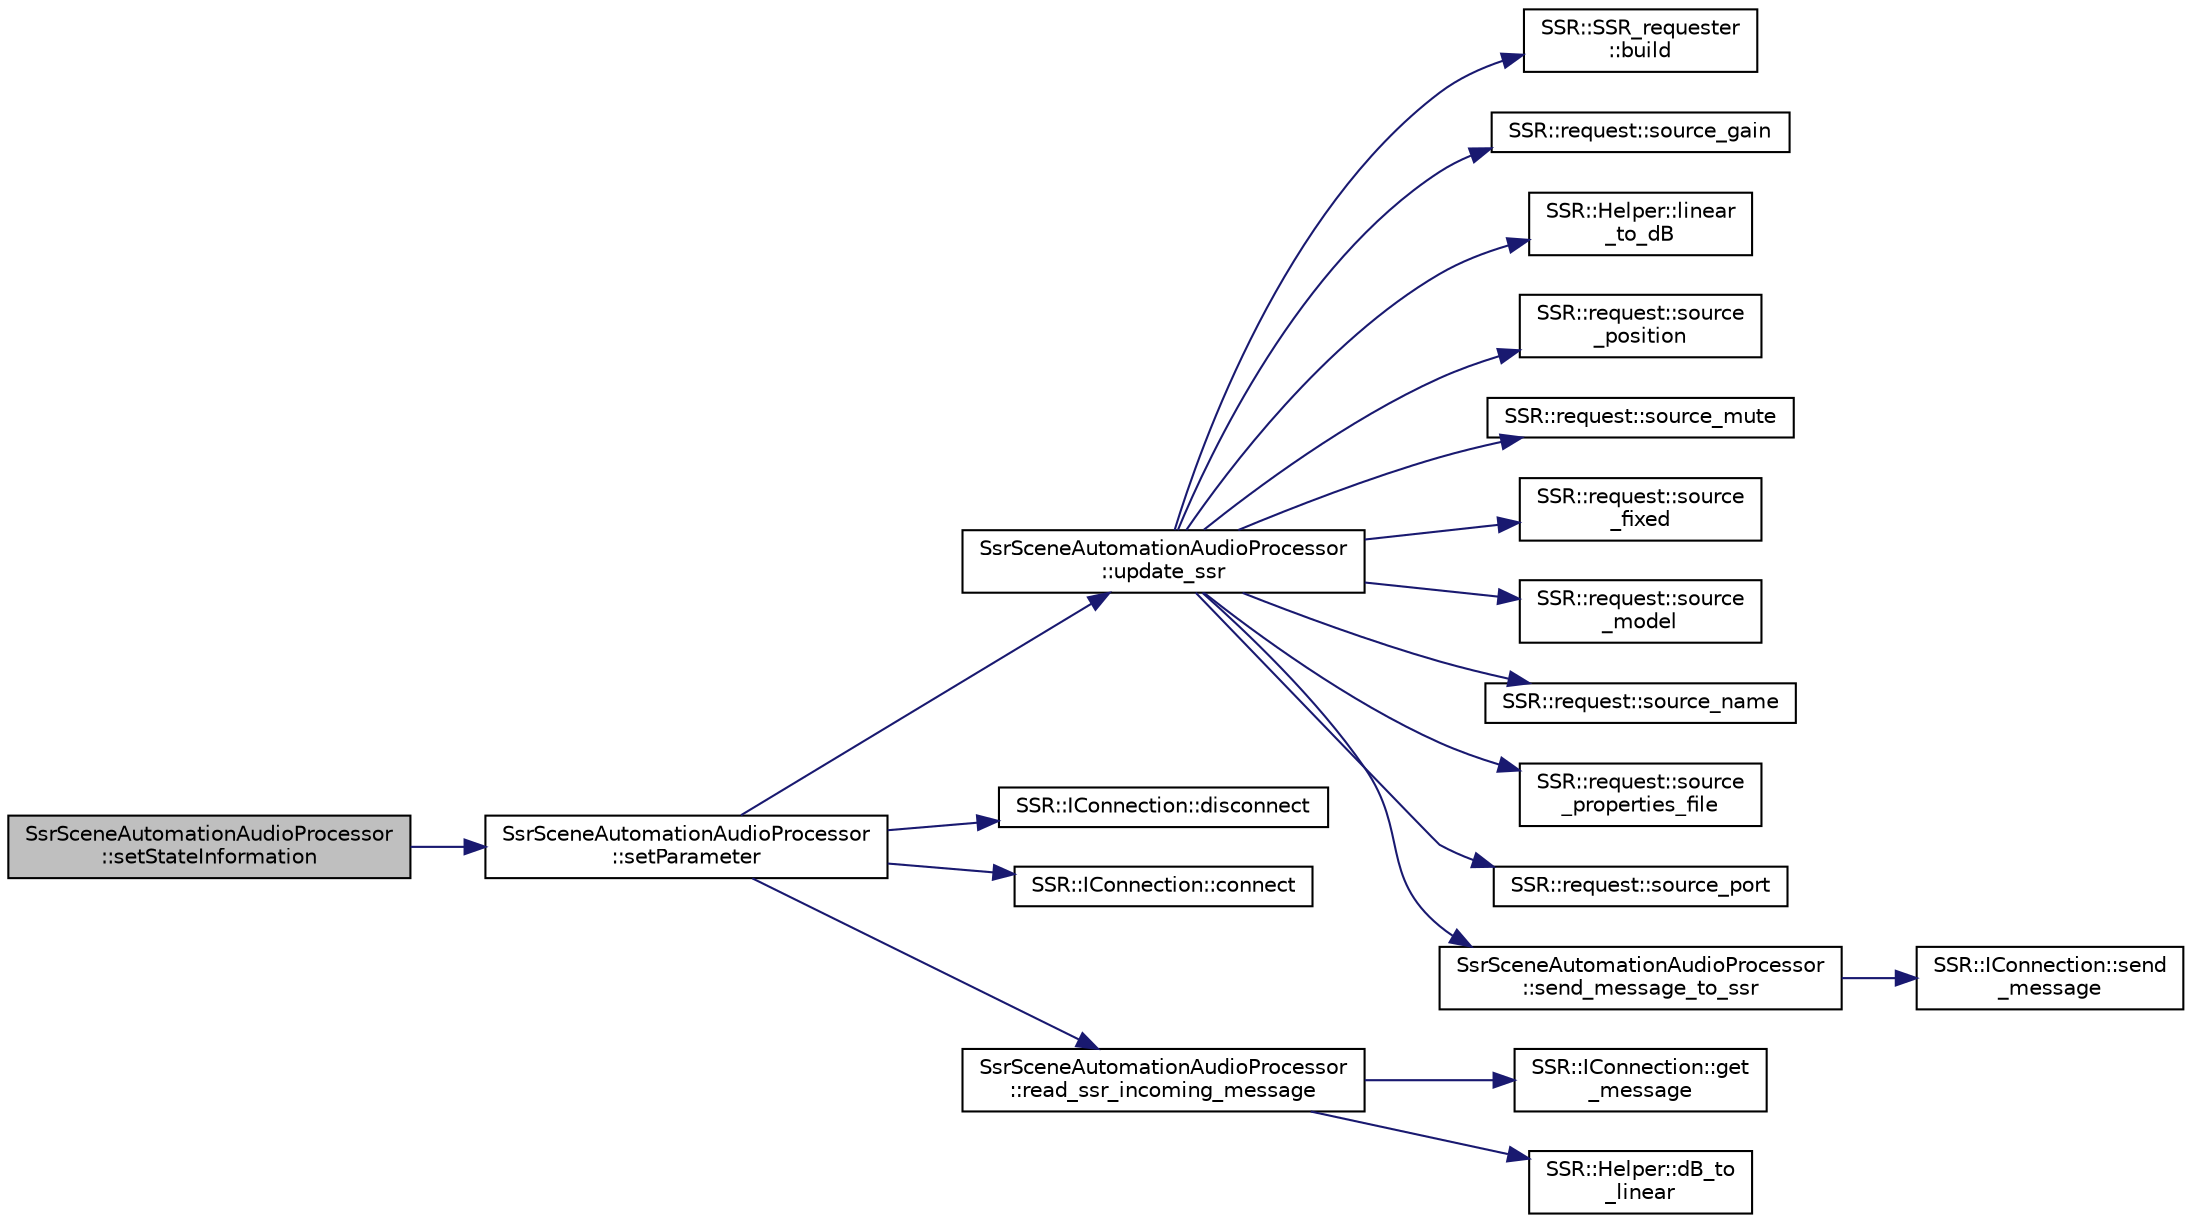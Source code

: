 digraph "SsrSceneAutomationAudioProcessor::setStateInformation"
{
  edge [fontname="Helvetica",fontsize="10",labelfontname="Helvetica",labelfontsize="10"];
  node [fontname="Helvetica",fontsize="10",shape=record];
  rankdir="LR";
  Node1 [label="SsrSceneAutomationAudioProcessor\l::setStateInformation",height=0.2,width=0.4,color="black", fillcolor="grey75", style="filled" fontcolor="black"];
  Node1 -> Node2 [color="midnightblue",fontsize="10",style="solid"];
  Node2 [label="SsrSceneAutomationAudioProcessor\l::setParameter",height=0.2,width=0.4,color="black", fillcolor="white", style="filled",URL="$classSsrSceneAutomationAudioProcessor.html#a773e1a285faf01349aa3e40326b150b2"];
  Node2 -> Node3 [color="midnightblue",fontsize="10",style="solid"];
  Node3 [label="SsrSceneAutomationAudioProcessor\l::update_ssr",height=0.2,width=0.4,color="black", fillcolor="white", style="filled",URL="$classSsrSceneAutomationAudioProcessor.html#a27e503cea52e39e00694f5049a1bfad3"];
  Node3 -> Node4 [color="midnightblue",fontsize="10",style="solid"];
  Node4 [label="SSR::SSR_requester\l::build",height=0.2,width=0.4,color="black", fillcolor="white", style="filled",URL="$classSSR_1_1SSR__requester.html#a12e16372ec9efbca90653e92e4b64af6"];
  Node3 -> Node5 [color="midnightblue",fontsize="10",style="solid"];
  Node5 [label="SSR::request::source_gain",height=0.2,width=0.4,color="black", fillcolor="white", style="filled",URL="$namespaceSSR_1_1request.html#ae74fe50dcd28b59a65a302493b94d689"];
  Node3 -> Node6 [color="midnightblue",fontsize="10",style="solid"];
  Node6 [label="SSR::Helper::linear\l_to_dB",height=0.2,width=0.4,color="black", fillcolor="white", style="filled",URL="$classSSR_1_1Helper.html#aa2dc7c3f6abd4a52d7ef78d82dd89852"];
  Node3 -> Node7 [color="midnightblue",fontsize="10",style="solid"];
  Node7 [label="SSR::request::source\l_position",height=0.2,width=0.4,color="black", fillcolor="white", style="filled",URL="$namespaceSSR_1_1request.html#ae279ccd2363c0366e0b6da3a156604de"];
  Node3 -> Node8 [color="midnightblue",fontsize="10",style="solid"];
  Node8 [label="SSR::request::source_mute",height=0.2,width=0.4,color="black", fillcolor="white", style="filled",URL="$namespaceSSR_1_1request.html#adf834fe564574b466e558639ea46b499"];
  Node3 -> Node9 [color="midnightblue",fontsize="10",style="solid"];
  Node9 [label="SSR::request::source\l_fixed",height=0.2,width=0.4,color="black", fillcolor="white", style="filled",URL="$namespaceSSR_1_1request.html#a18a96e931ab9839772bc687a905073ea"];
  Node3 -> Node10 [color="midnightblue",fontsize="10",style="solid"];
  Node10 [label="SSR::request::source\l_model",height=0.2,width=0.4,color="black", fillcolor="white", style="filled",URL="$namespaceSSR_1_1request.html#ab54d0c73a1809fbd81bb8c63397a145c"];
  Node3 -> Node11 [color="midnightblue",fontsize="10",style="solid"];
  Node11 [label="SSR::request::source_name",height=0.2,width=0.4,color="black", fillcolor="white", style="filled",URL="$namespaceSSR_1_1request.html#a02e519f25618e37b02d961d0b484abe0"];
  Node3 -> Node12 [color="midnightblue",fontsize="10",style="solid"];
  Node12 [label="SSR::request::source\l_properties_file",height=0.2,width=0.4,color="black", fillcolor="white", style="filled",URL="$namespaceSSR_1_1request.html#a39eaeaa80a353d669fdca01c5b5ecc9a"];
  Node3 -> Node13 [color="midnightblue",fontsize="10",style="solid"];
  Node13 [label="SSR::request::source_port",height=0.2,width=0.4,color="black", fillcolor="white", style="filled",URL="$namespaceSSR_1_1request.html#ac23a51a3ed4e1a3887d06d7c3bad2af4"];
  Node3 -> Node14 [color="midnightblue",fontsize="10",style="solid"];
  Node14 [label="SsrSceneAutomationAudioProcessor\l::send_message_to_ssr",height=0.2,width=0.4,color="black", fillcolor="white", style="filled",URL="$classSsrSceneAutomationAudioProcessor.html#a2c60db16017bac6a6dd9e7613fba233f"];
  Node14 -> Node15 [color="midnightblue",fontsize="10",style="solid"];
  Node15 [label="SSR::IConnection::send\l_message",height=0.2,width=0.4,color="black", fillcolor="white", style="filled",URL="$classSSR_1_1IConnection.html#a2cc678a37ae55b627149b00adf43e8bc"];
  Node2 -> Node16 [color="midnightblue",fontsize="10",style="solid"];
  Node16 [label="SSR::IConnection::disconnect",height=0.2,width=0.4,color="black", fillcolor="white", style="filled",URL="$classSSR_1_1IConnection.html#a1b457fd6b5eec8396ab0c60ae16af76a"];
  Node2 -> Node17 [color="midnightblue",fontsize="10",style="solid"];
  Node17 [label="SSR::IConnection::connect",height=0.2,width=0.4,color="black", fillcolor="white", style="filled",URL="$classSSR_1_1IConnection.html#a105a6d8e43cd9320a44034ecade1127c"];
  Node2 -> Node18 [color="midnightblue",fontsize="10",style="solid"];
  Node18 [label="SsrSceneAutomationAudioProcessor\l::read_ssr_incoming_message",height=0.2,width=0.4,color="black", fillcolor="white", style="filled",URL="$classSsrSceneAutomationAudioProcessor.html#afd82a1fa84469a1ac573c27392cf2f94"];
  Node18 -> Node19 [color="midnightblue",fontsize="10",style="solid"];
  Node19 [label="SSR::IConnection::get\l_message",height=0.2,width=0.4,color="black", fillcolor="white", style="filled",URL="$classSSR_1_1IConnection.html#a81bef4b41f8619cd465117b49a2404bd"];
  Node18 -> Node20 [color="midnightblue",fontsize="10",style="solid"];
  Node20 [label="SSR::Helper::dB_to\l_linear",height=0.2,width=0.4,color="black", fillcolor="white", style="filled",URL="$classSSR_1_1Helper.html#a0152e8af20095363df1cf5d209b34036"];
}
